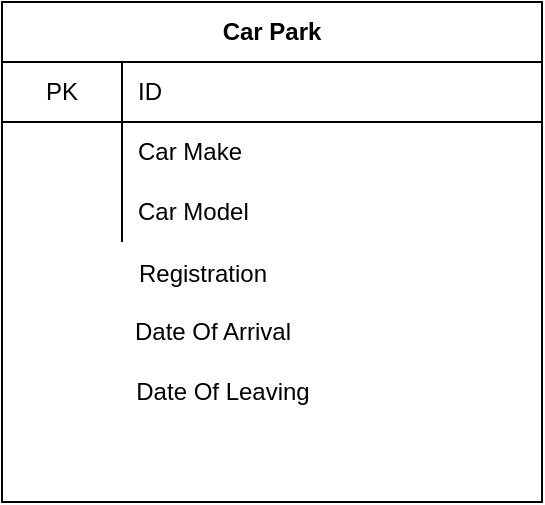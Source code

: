 <mxfile version="14.6.6" type="device"><diagram id="C5RBs43oDa-KdzZeNtuy" name="Page-1"><mxGraphModel dx="1662" dy="794" grid="1" gridSize="10" guides="1" tooltips="1" connect="1" arrows="1" fold="1" page="1" pageScale="1" pageWidth="827" pageHeight="1169" math="0" shadow="0"><root><mxCell id="WIyWlLk6GJQsqaUBKTNV-0"/><mxCell id="WIyWlLk6GJQsqaUBKTNV-1" parent="WIyWlLk6GJQsqaUBKTNV-0"/><mxCell id="Scm2XGC8FfNzQzizgYrc-0" value="Car Park" style="shape=table;html=1;whiteSpace=wrap;startSize=30;container=1;collapsible=0;childLayout=tableLayout;fixedRows=1;rowLines=0;fontStyle=1;align=center;" vertex="1" parent="WIyWlLk6GJQsqaUBKTNV-1"><mxGeometry x="100" y="60" width="270" height="250" as="geometry"/></mxCell><mxCell id="Scm2XGC8FfNzQzizgYrc-1" value="" style="shape=partialRectangle;html=1;whiteSpace=wrap;collapsible=0;dropTarget=0;pointerEvents=0;fillColor=none;top=0;left=0;bottom=1;right=0;points=[[0,0.5],[1,0.5]];portConstraint=eastwest;" vertex="1" parent="Scm2XGC8FfNzQzizgYrc-0"><mxGeometry y="30" width="270" height="30" as="geometry"/></mxCell><mxCell id="Scm2XGC8FfNzQzizgYrc-2" value="PK" style="shape=partialRectangle;html=1;whiteSpace=wrap;connectable=0;fillColor=none;top=0;left=0;bottom=0;right=0;overflow=hidden;" vertex="1" parent="Scm2XGC8FfNzQzizgYrc-1"><mxGeometry width="60" height="30" as="geometry"/></mxCell><mxCell id="Scm2XGC8FfNzQzizgYrc-3" value="ID" style="shape=partialRectangle;html=1;whiteSpace=wrap;connectable=0;fillColor=none;top=0;left=0;bottom=0;right=0;align=left;spacingLeft=6;overflow=hidden;" vertex="1" parent="Scm2XGC8FfNzQzizgYrc-1"><mxGeometry x="60" width="210" height="30" as="geometry"/></mxCell><mxCell id="Scm2XGC8FfNzQzizgYrc-4" value="" style="shape=partialRectangle;html=1;whiteSpace=wrap;collapsible=0;dropTarget=0;pointerEvents=0;fillColor=none;top=0;left=0;bottom=0;right=0;points=[[0,0.5],[1,0.5]];portConstraint=eastwest;" vertex="1" parent="Scm2XGC8FfNzQzizgYrc-0"><mxGeometry y="60" width="270" height="30" as="geometry"/></mxCell><mxCell id="Scm2XGC8FfNzQzizgYrc-5" value="" style="shape=partialRectangle;html=1;whiteSpace=wrap;connectable=0;fillColor=none;top=0;left=0;bottom=0;right=0;overflow=hidden;" vertex="1" parent="Scm2XGC8FfNzQzizgYrc-4"><mxGeometry width="60" height="30" as="geometry"/></mxCell><mxCell id="Scm2XGC8FfNzQzizgYrc-6" value="Car Make" style="shape=partialRectangle;html=1;whiteSpace=wrap;connectable=0;fillColor=none;top=0;left=0;bottom=0;right=0;align=left;spacingLeft=6;overflow=hidden;" vertex="1" parent="Scm2XGC8FfNzQzizgYrc-4"><mxGeometry x="60" width="210" height="30" as="geometry"/></mxCell><mxCell id="Scm2XGC8FfNzQzizgYrc-7" value="" style="shape=partialRectangle;html=1;whiteSpace=wrap;collapsible=0;dropTarget=0;pointerEvents=0;fillColor=none;top=0;left=0;bottom=0;right=0;points=[[0,0.5],[1,0.5]];portConstraint=eastwest;" vertex="1" parent="Scm2XGC8FfNzQzizgYrc-0"><mxGeometry y="90" width="270" height="30" as="geometry"/></mxCell><mxCell id="Scm2XGC8FfNzQzizgYrc-8" value="" style="shape=partialRectangle;html=1;whiteSpace=wrap;connectable=0;fillColor=none;top=0;left=0;bottom=0;right=0;overflow=hidden;" vertex="1" parent="Scm2XGC8FfNzQzizgYrc-7"><mxGeometry width="60" height="30" as="geometry"/></mxCell><mxCell id="Scm2XGC8FfNzQzizgYrc-9" value="Car Model" style="shape=partialRectangle;html=1;whiteSpace=wrap;connectable=0;fillColor=none;top=0;left=0;bottom=0;right=0;align=left;spacingLeft=6;overflow=hidden;" vertex="1" parent="Scm2XGC8FfNzQzizgYrc-7"><mxGeometry x="60" width="210" height="30" as="geometry"/></mxCell><mxCell id="Scm2XGC8FfNzQzizgYrc-10" value="Registration" style="text;html=1;align=center;verticalAlign=middle;resizable=0;points=[];autosize=1;strokeColor=none;" vertex="1" parent="WIyWlLk6GJQsqaUBKTNV-1"><mxGeometry x="160" y="186" width="80" height="20" as="geometry"/></mxCell><mxCell id="Scm2XGC8FfNzQzizgYrc-11" value="Date Of Arrival" style="text;html=1;align=center;verticalAlign=middle;resizable=0;points=[];autosize=1;strokeColor=none;" vertex="1" parent="WIyWlLk6GJQsqaUBKTNV-1"><mxGeometry x="160" y="215" width="90" height="20" as="geometry"/></mxCell><mxCell id="Scm2XGC8FfNzQzizgYrc-12" value="Date Of Leaving" style="text;html=1;align=center;verticalAlign=middle;resizable=0;points=[];autosize=1;strokeColor=none;" vertex="1" parent="WIyWlLk6GJQsqaUBKTNV-1"><mxGeometry x="160" y="245" width="100" height="20" as="geometry"/></mxCell></root></mxGraphModel></diagram></mxfile>